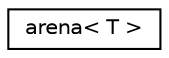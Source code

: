 digraph "Graphical Class Hierarchy"
{
  edge [fontname="Helvetica",fontsize="10",labelfontname="Helvetica",labelfontsize="10"];
  node [fontname="Helvetica",fontsize="10",shape=record];
  rankdir="LR";
  Node1 [label="arena\< T \>",height=0.2,width=0.4,color="black", fillcolor="white", style="filled",URL="$classarena.html",tooltip="Classe arena. Onde acontece o duelo. "];
}

